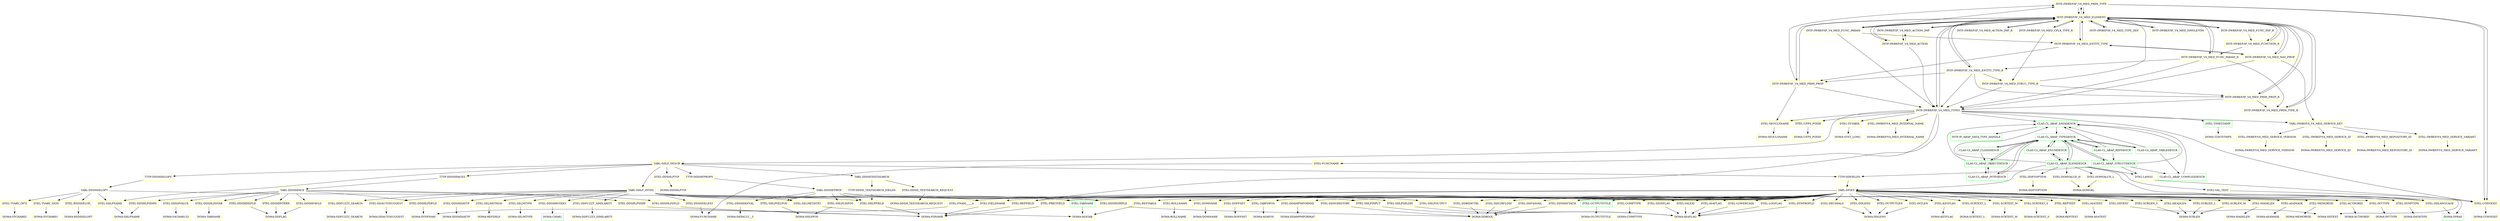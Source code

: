 digraph G {
  "INTF-/IWBEP/IF_V4_MED_PRIM_TYPE" [shape=box,color=yellow];
  "INTF-/IWBEP/IF_V4_MED_ELEMENT" [shape=box,color=yellow,URL="./INTF_%23IWBEP%23IF_V4_MED_ELEMENT.html"];
  "INTF-/IWBEP/IF_V4_MED_TYPE_DEF" [shape=box,color=yellow,URL="./INTF_%23IWBEP%23IF_V4_MED_TYPE_DEF.html"];
  "INTF-/IWBEP/IF_V4_MED_SINGLETON" [shape=box,color=yellow,URL="./INTF_%23IWBEP%23IF_V4_MED_SINGLETON.html"];
  "INTF-/IWBEP/IF_V4_MED_PRIM_TYPE_R" [shape=box,color=yellow,URL="./INTF_%23IWBEP%23IF_V4_MED_PRIM_TYPE_R.html"];
  "INTF-/IWBEP/IF_V4_MED_PRIM_TYPE" [shape=box,color=yellow,URL="./INTF_%23IWBEP%23IF_V4_MED_PRIM_TYPE.html"];
  "DTEL-CONVEXIT" [shape=box,color=yellow,URL="./DTEL_CONVEXIT.html"];
  "DOMA-CONVEXIT" [shape=box,color=yellow,URL="./DOMA_CONVEXIT.html"];
  "INTF-/IWBEP/IF_V4_MED_PRIM_PROP_R" [shape=box,color=yellow,URL="./INTF_%23IWBEP%23IF_V4_MED_PRIM_PROP_R.html"];
  "INTF-/IWBEP/IF_V4_MED_TYPES" [shape=box,color=yellow,URL="./INTF_%23IWBEP%23IF_V4_MED_TYPES.html"];
  "CLAS-CL_ABAP_DATADESCR" [shape=box,color=green,URL="./CLAS_CL_ABAP_DATADESCR.html"];
  "INTF-IF_ABAP_DATA_TYPE_HANDLE" [shape=box,color=green,URL="./INTF_IF_ABAP_DATA_TYPE_HANDLE.html"];
  "CLAS-CL_ABAP_TYPEDESCR" [shape=box,color=green,URL="./CLAS_CL_ABAP_TYPEDESCR.html"];
  "CLAS-CL_ABAP_TABLEDESCR" [shape=box,color=green,URL="./CLAS_CL_ABAP_TABLEDESCR.html"];
  "CLAS-CL_ABAP_COMPLEXDESCR" [shape=box,color=green,URL="./CLAS_CL_ABAP_COMPLEXDESCR.html"];
  "CLAS-CL_ABAP_STRUCTDESCR" [shape=box,color=green,URL="./CLAS_CL_ABAP_STRUCTDESCR.html"];
  "TTYP-DDFIELDS" [shape=box,color=yellow,URL="./TTYP_DDFIELDS.html"];
  "TABL-DFIES" [shape=box,color=yellow,URL="./TABL_DFIES.html"];
  "DTEL-DDAMPMFORMAT" [shape=box,color=yellow,URL="./DTEL_DDAMPMFORMAT.html"];
  "DOMA-DDAMPMFORMAT" [shape=box,color=yellow,URL="./DOMA_DDAMPMFORMAT.html"];
  "DTEL-DDNOHISTORY" [shape=box,color=yellow,URL="./DTEL_DDNOHISTORY.html"];
  "DOMA-DDBOOL" [shape=box,color=yellow,URL="./DOMA_DDBOOL.html"];
  "DTEL-OUTPUTSTYLE" [shape=box,color=green,URL="./DTEL_OUTPUTSTYLE.html"];
  "DOMA-OUTPUTSTYLE" [shape=box,color=yellow,URL="./DOMA_OUTPUTSTYLE.html"];
  "DTEL-DDBIDICTRL" [shape=box,color=yellow,URL="./DTEL_DDBIDICTRL.html"];
  "DTEL-DDLTRFLDDI" [shape=box,color=yellow,URL="./DTEL_DDLTRFLDDI.html"];
  "DTEL-FNAM_____4" [shape=box,color=yellow,URL="./DTEL_FNAM_____4.html"];
  "DOMA-DYNFNAM" [shape=box,color=yellow,URL="./DOMA_DYNFNAM.html"];
  "DTEL-COMPTYPE" [shape=box,color=yellow,URL="./DTEL_COMPTYPE.html"];
  "DOMA-COMPTYPE" [shape=box,color=yellow,URL="./DOMA_COMPTYPE.html"];
  "DTEL-DDF4AVAIL" [shape=box,color=yellow,URL="./DTEL_DDF4AVAIL.html"];
  "DTEL-DYNPROFLD" [shape=box,color=yellow,URL="./DTEL_DYNPROFLD.html"];
  "DOMA-AS4FLAG" [shape=box,color=yellow,URL="./DOMA_AS4FLAG.html"];
  "DTEL-SIGNFLAG" [shape=box,color=yellow,URL="./DTEL_SIGNFLAG.html"];
  "DTEL-VALEXI" [shape=box,color=yellow,URL="./DTEL_VALEXI.html"];
  "DTEL-AS4FLAG" [shape=box,color=yellow,URL="./DTEL_AS4FLAG.html"];
  "DTEL-DDSHATTACH" [shape=box,color=yellow,URL="./DTEL_DDSHATTACH.html"];
  "DTEL-LOWERCASE" [shape=box,color=yellow,URL="./DTEL_LOWERCASE.html"];
  "DTEL-KEYFLAG" [shape=box,color=yellow,URL="./DTEL_KEYFLAG.html"];
  "DOMA-KEYFLAG" [shape=box,color=yellow,URL="./DOMA_KEYFLAG.html"];
  "DTEL-SCRTEXT_L" [shape=box,color=yellow,URL="./DTEL_SCRTEXT_L.html"];
  "DOMA-SCRTEXT_L" [shape=box,color=yellow,URL="./DOMA_SCRTEXT_L.html"];
  "DTEL-SCRTEXT_M" [shape=box,color=yellow,URL="./DTEL_SCRTEXT_M.html"];
  "DOMA-SCRTEXT_M" [shape=box,color=yellow,URL="./DOMA_SCRTEXT_M.html"];
  "DTEL-SCRTEXT_S" [shape=box,color=yellow,URL="./DTEL_SCRTEXT_S.html"];
  "DOMA-SCRTEXT_S" [shape=box,color=yellow,URL="./DOMA_SCRTEXT_S.html"];
  "DTEL-REPTEXT" [shape=box,color=yellow,URL="./DTEL_REPTEXT.html"];
  "DOMA-REPTEXT" [shape=box,color=yellow,URL="./DOMA_REPTEXT.html"];
  "DTEL-AS4TEXT" [shape=box,color=yellow,URL="./DTEL_AS4TEXT.html"];
  "DOMA-AS4TEXT" [shape=box,color=yellow,URL="./DOMA_AS4TEXT.html"];
  "DTEL-SCRLEN_L" [shape=box,color=yellow,URL="./DTEL_SCRLEN_L.html"];
  "DOMA-SCRLEN" [shape=box,color=yellow,URL="./DOMA_SCRLEN.html"];
  "DTEL-SCRLEN_M" [shape=box,color=yellow,URL="./DTEL_SCRLEN_M.html"];
  "DTEL-SCRLEN_S" [shape=box,color=yellow,URL="./DTEL_SCRLEN_S.html"];
  "DTEL-HEADLEN" [shape=box,color=yellow,URL="./DTEL_HEADLEN.html"];
  "DTEL-MASKLEN" [shape=box,color=yellow,URL="./DTEL_MASKLEN.html"];
  "DOMA-MASKLEN" [shape=box,color=yellow,URL="./DOMA_MASKLEN.html"];
  "DTEL-AS4MASK" [shape=box,color=yellow,URL="./DTEL_AS4MASK.html"];
  "DOMA-AS4MASK" [shape=box,color=yellow,URL="./DOMA_AS4MASK.html"];
  "DTEL-LOGFLAG" [shape=box,color=yellow,URL="./DTEL_LOGFLAG.html"];
  "DTEL-MEMORYID" [shape=box,color=yellow,URL="./DTEL_MEMORYID.html"];
  "DOMA-MEMORYID" [shape=box,color=yellow,URL="./DOMA_MEMORYID.html"];
  "DTEL-AUTHORID" [shape=box,color=yellow,URL="./DTEL_AUTHORID.html"];
  "DOMA-AUTHORID" [shape=box,color=yellow,URL="./DOMA_AUTHORID.html"];
  "DTEL-PRECFIELD" [shape=box,color=yellow,URL="./DTEL_PRECFIELD.html"];
  "DOMA-FDNAME" [shape=box,color=yellow,URL="./DOMA_FDNAME.html"];
  "DTEL-REFFIELD" [shape=box,color=yellow,URL="./DTEL_REFFIELD.html"];
  "DTEL-REFTABLE" [shape=box,color=yellow,URL="./DTEL_REFTABLE.html"];
  "DOMA-AS4TAB" [shape=box,color=yellow,URL="./DOMA_AS4TAB.html"];
  "DTEL-INTTYPE" [shape=box,color=yellow,URL="./DTEL_INTTYPE.html"];
  "DOMA-INTTYPE" [shape=box,color=yellow,URL="./DOMA_INTTYPE.html"];
  "DTEL-DYNPTYPE" [shape=box,color=yellow,URL="./DTEL_DYNPTYPE.html"];
  "DOMA-DATATYPE" [shape=box,color=yellow,URL="./DOMA_DATATYPE.html"];
  "DTEL-DECIMALS" [shape=box,color=yellow,URL="./DTEL_DECIMALS.html"];
  "DOMA-DDLENG" [shape=box,color=yellow,URL="./DOMA_DDLENG.html"];
  "DTEL-OUTPUTLEN" [shape=box,color=yellow,URL="./DTEL_OUTPUTLEN.html"];
  "DTEL-INTLEN" [shape=box,color=yellow,URL="./DTEL_INTLEN.html"];
  "DTEL-DDLENG" [shape=box,color=yellow,URL="./DTEL_DDLENG.html"];
  "DTEL-ROLLNAME" [shape=box,color=yellow,URL="./DTEL_ROLLNAME.html"];
  "DOMA-ROLLNAME" [shape=box,color=yellow,URL="./DOMA_ROLLNAME.html"];
  "DTEL-DOMNAME" [shape=box,color=yellow,URL="./DTEL_DOMNAME.html"];
  "DOMA-DOMNAME" [shape=box,color=yellow,URL="./DOMA_DOMNAME.html"];
  "DTEL-DOFFSET" [shape=box,color=yellow,URL="./DTEL_DOFFSET.html"];
  "DOMA-DOFFSET" [shape=box,color=yellow,URL="./DOMA_DOFFSET.html"];
  "DTEL-TABFDPOS" [shape=box,color=yellow,URL="./DTEL_TABFDPOS.html"];
  "DOMA-AS4POS" [shape=box,color=yellow,URL="./DOMA_AS4POS.html"];
  "DTEL-DDLANGUAGE" [shape=box,color=yellow,URL="./DTEL_DDLANGUAGE.html"];
  "DOMA-SPRAS" [shape=box,color=green,URL="./DOMA_SPRAS.html"];
  "DTEL-FIELDNAME" [shape=box,color=yellow,URL="./DTEL_FIELDNAME.html"];
  "DTEL-TABNAME" [shape=box,color=green,URL="./DTEL_TABNAME.html"];
  "DTEL-LANGU" [shape=box,color=yellow,URL="./DTEL_LANGU.html"];
  "CLAS-CL_ABAP_REFDESCR" [shape=box,color=green,URL="./CLAS_CL_ABAP_REFDESCR.html"];
  "CLAS-CL_ABAP_OBJECTDESCR" [shape=box,color=green,URL="./CLAS_CL_ABAP_OBJECTDESCR.html"];
  "CLAS-CL_ABAP_INTFDESCR" [shape=box,color=green,URL="./CLAS_CL_ABAP_INTFDESCR.html"];
  "CLAS-CL_ABAP_ENUMDESCR" [shape=box,color=green,URL="./CLAS_CL_ABAP_ENUMDESCR.html"];
  "CLAS-CL_ABAP_ELEMDESCR" [shape=box,color=green,URL="./CLAS_CL_ABAP_ELEMDESCR.html"];
  "DTEL-VAL_TEXT" [shape=box,color=yellow,URL="./DTEL_VAL_TEXT.html"];
  "DOMA-DDTEXT" [shape=box,color=yellow,URL="./DOMA_DDTEXT.html"];
  "DTEL-DDFVOPTION" [shape=box,color=yellow,URL="./DTEL_DDFVOPTION.html"];
  "DOMA-DDFVOPTION" [shape=box,color=yellow,URL="./DOMA_DDFVOPTION.html"];
  "DTEL-DOMVALUE_H" [shape=box,color=yellow,URL="./DTEL_DOMVALUE_H.html"];
  "DOMA-DOMVAL" [shape=box,color=yellow,URL="./DOMA_DOMVAL.html"];
  "DTEL-DOMVALUE_L" [shape=box,color=yellow,URL="./DTEL_DOMVALUE_L.html"];
  "CLAS-CL_ABAP_CLASSDESCR" [shape=box,color=green,URL="./CLAS_CL_ABAP_CLASSDESCR.html"];
  "TABL-SHLP_DESCR" [shape=box,color=yellow,URL="./TABL_SHLP_DESCR.html"];
  "TABL-DDSHTEXTSEARCH" [shape=box,color=yellow,URL="./TABL_DDSHTEXTSEARCH.html"];
  "TTYP-DDSH_TEXTSEARCH_FIELDS" [shape=box,color=yellow,URL="./TTYP_DDSH_TEXTSEARCH_FIELDS.html"];
  "DTEL-SHLPFIELD" [shape=box,color=yellow,URL="./DTEL_SHLPFIELD.html"];
  "DTEL-DDSH_TEXTSEARCH_REQUEST" [shape=box,color=yellow,URL="./DTEL_DDSH_TEXTSEARCH_REQUEST.html"];
  "DOMA-DDSH_TEXTSEARCH_REQUEST" [shape=box,color=yellow,URL="./DOMA_DDSH_TEXTSEARCH_REQUEST.html"];
  "TTYP-DDSHSELOPS" [shape=box,color=yellow,URL="./TTYP_DDSHSELOPS.html"];
  "TABL-DDSHSELOPT" [shape=box,color=yellow,URL="./TABL_DDSHSELOPT.html"];
  "DTEL-RSDSSELOP_" [shape=box,color=yellow,URL="./DTEL_RSDSSELOP_.html"];
  "DOMA-RSDSSELOPT" [shape=box,color=yellow,URL="./DOMA_RSDSSELOPT.html"];
  "DTEL-TVARV_OPTI" [shape=box,color=yellow,URL="./DTEL_TVARV_OPTI.html"];
  "DOMA-SYCHAR02" [shape=box,color=yellow,URL="./DOMA_SYCHAR02.html"];
  "DTEL-TVARV_SIGN" [shape=box,color=yellow,URL="./DTEL_TVARV_SIGN.html"];
  "DOMA-SYCHAR01" [shape=box,color=yellow,URL="./DOMA_SYCHAR01.html"];
  "DTEL-SHLPNAME" [shape=box,color=yellow,URL="./DTEL_SHLPNAME.html"];
  "DOMA-SHLPNAME" [shape=box,color=yellow,URL="./DOMA_SHLPNAME.html"];
  "TTYP-DDSHFPROPS" [shape=box,color=yellow,URL="./TTYP_DDSHFPROPS.html"];
  "TABL-DDSHFPROP" [shape=box,color=yellow,URL="./TABL_DDSHFPROP.html"];
  "DTEL-DDSHDEFVAL" [shape=box,color=yellow,URL="./DTEL_DDSHDEFVAL.html"];
  "DOMA-DEFAULT__3" [shape=box,color=yellow,URL="./DOMA_DEFAULT__3.html"];
  "DTEL-SHLPSELDIS" [shape=box,color=yellow,URL="./DTEL_SHLPSELDIS.html"];
  "DTEL-SHLPLISPOS" [shape=box,color=yellow,URL="./DTEL_SHLPLISPOS.html"];
  "DOMA-SHLPPOS" [shape=box,color=yellow,URL="./DOMA_SHLPPOS.html"];
  "DTEL-SHLPSELPOS" [shape=box,color=yellow,URL="./DTEL_SHLPSELPOS.html"];
  "DTEL-SHLPOUTPUT" [shape=box,color=yellow,URL="./DTEL_SHLPOUTPUT.html"];
  "DTEL-SHLPINPUT" [shape=box,color=yellow,URL="./DTEL_SHLPINPUT.html"];
  "TTYP-DDSHIFACES" [shape=box,color=yellow,URL="./TTYP_DDSHIFACES.html"];
  "TABL-DDSHIFACE" [shape=box,color=yellow,URL="./TABL_DDSHIFACE.html"];
  "DTEL-DDSHLPSSHF" [shape=box,color=yellow,URL="./DTEL_DDSHLPSSHF.html"];
  "DTEL-DDSHLPSSHN" [shape=box,color=yellow,URL="./DTEL_DDSHLPSSHN.html"];
  "DTEL-DDSHF4FLD" [shape=box,color=yellow,URL="./DTEL_DDSHF4FLD.html"];
  "DOMA-DDFLAG" [shape=box,color=yellow,URL="./DOMA_DDFLAG.html"];
  "DTEL-DDSHDISFLD" [shape=box,color=yellow,URL="./DTEL_DDSHDISFLD.html"];
  "DTEL-DDSHINTERN" [shape=box,color=yellow,URL="./DTEL_DDSHINTERN.html"];
  "DTEL-DDSHVALUE" [shape=box,color=yellow,URL="./DTEL_DDSHVALUE.html"];
  "DOMA-F4CHAR132" [shape=box,color=yellow,URL="./DOMA_F4CHAR132.html"];
  "DTEL-DDSHLPDFLD" [shape=box,color=yellow,URL="./DTEL_DDSHLPDFLD.html"];
  "DTEL-DDSHLPDTAB" [shape=box,color=yellow,URL="./DTEL_DDSHLPDTAB.html"];
  "DOMA-TABNAME" [shape=box,color=yellow,URL="./DOMA_TABNAME.html"];
  "DTEL-DDSHLPSFLD" [shape=box,color=yellow,URL="./DTEL_DDSHLPSFLD.html"];
  "TABL-SHLP_INTDS" [shape=box,color=yellow,URL="./TABL_SHLP_INTDS.html"];
  "DTEL-DDFUZZY_SIMILARITY" [shape=box,color=yellow,URL="./DTEL_DDFUZZY_SIMILARITY.html"];
  "DOMA-DDFUZZY_SIMILARITY" [shape=box,color=yellow,URL="./DOMA_DDFUZZY_SIMILARITY.html"];
  "DTEL-DDFUZZY_SEARCH" [shape=box,color=yellow,URL="./DTEL_DDFUZZY_SEARCH.html"];
  "DOMA-DDFUZZY_SEARCH" [shape=box,color=yellow,URL="./DOMA_DDFUZZY_SEARCH.html"];
  "DTEL-DDAUTOSUGGEST" [shape=box,color=yellow,URL="./DTEL_DDAUTOSUGGEST.html"];
  "DOMA-DDAUTOSUGGEST" [shape=box,color=yellow,URL="./DOMA_DDAUTOSUGGEST.html"];
  "DTEL-DDTEXT" [shape=box,color=yellow,URL="./DTEL_DDTEXT.html"];
  "DTEL-DDSHDIATYP" [shape=box,color=yellow,URL="./DTEL_DDSHDIATYP.html"];
  "DOMA-DDSHDIATYP" [shape=box,color=yellow,URL="./DOMA_DDSHDIATYP.html"];
  "DTEL-DDSHSELEXT" [shape=box,color=yellow,URL="./DTEL_DDSHSELEXT.html"];
  "DOMA-FUNCNAME" [shape=box,color=yellow,URL="./DOMA_FUNCNAME.html"];
  "DTEL-SELMETHTXT" [shape=box,color=yellow,URL="./DTEL_SELMETHTXT.html"];
  "DTEL-SELMETHOD" [shape=box,color=yellow,URL="./DTEL_SELMETHOD.html"];
  "DOMA-REFSHLP" [shape=box,color=yellow,URL="./DOMA_REFSHLP.html"];
  "DTEL-SELMTYPE" [shape=box,color=yellow,URL="./DTEL_SELMTYPE.html"];
  "DOMA-SELMTYPE" [shape=box,color=yellow,URL="./DOMA_SELMTYPE.html"];
  "DTEL-DDSHHOTKEY" [shape=box,color=yellow,URL="./DTEL_DDSHHOTKEY.html"];
  "DOMA-CHAR1" [shape=box,color=green,URL="./DOMA_CHAR1.html"];
  "DTEL-DDSHSIMPLE" [shape=box,color=yellow,URL="./DTEL_DDSHSIMPLE.html"];
  "DTEL-DDSHLPTYP" [shape=box,color=yellow,URL="./DTEL_DDSHLPTYP.html"];
  "DOMA-DDSHLPTYP" [shape=box,color=yellow,URL="./DOMA_DDSHLPTYP.html"];
  "DTEL-TIMESTAMP" [shape=box,color=green,URL="./DTEL_TIMESTAMP.html"];
  "DOMA-TZNTSTMPS" [shape=box,color=yellow,URL="./DOMA_TZNTSTMPS.html"];
  "DTEL-UFPS_POSID" [shape=box,color=yellow,URL="./DTEL_UFPS_POSID.html"];
  "DOMA-UFPS_POSID" [shape=box,color=yellow,URL="./DOMA_UFPS_POSID.html"];
  "DTEL-SEOCLSNAME" [shape=box,color=yellow,URL="./DTEL_SEOCLSNAME.html"];
  "DOMA-SEOCLSNAME" [shape=box,color=yellow,URL="./DOMA_SEOCLSNAME.html"];
  "DTEL-FUNCNAME" [shape=box,color=yellow,URL="./DTEL_FUNCNAME.html"];
  "TABL-/IWBEP/S_V4_MED_SERVICE_KEY" [shape=box,color=yellow,URL="./TABL_%23IWBEP%23S_V4_MED_SERVICE_KEY.html"];
  "DTEL-/IWBEP/V4_MED_SERVICE_VARIANT" [shape=box,color=yellow,URL="./DTEL_%23IWBEP%23V4_MED_SERVICE_VARIANT.html"];
  "DOMA-/IWBEP/V4_MED_SERVICE_VARIANT" [shape=box,color=yellow,URL="./DOMA_%23IWBEP%23V4_MED_SERVICE_VARIANT.html"];
  "DTEL-/IWBEP/V4_MED_SERVICE_VERSION" [shape=box,color=yellow,URL="./DTEL_%23IWBEP%23V4_MED_SERVICE_VERSION.html"];
  "DOMA-/IWBEP/V4_MED_SERVICE_VERSION" [shape=box,color=yellow,URL="./DOMA_%23IWBEP%23V4_MED_SERVICE_VERSION.html"];
  "DTEL-/IWBEP/V4_MED_SERVICE_ID" [shape=box,color=yellow,URL="./DTEL_%23IWBEP%23V4_MED_SERVICE_ID.html"];
  "DOMA-/IWBEP/V4_MED_SERVICE_ID" [shape=box,color=yellow,URL="./DOMA_%23IWBEP%23V4_MED_SERVICE_ID.html"];
  "DTEL-/IWBEP/V4_MED_REPOSITORY_ID" [shape=box,color=yellow,URL="./DTEL_%23IWBEP%23V4_MED_REPOSITORY_ID.html"];
  "DOMA-/IWBEP/V4_MED_REPOSITORY_ID" [shape=box,color=yellow,URL="./DOMA_%23IWBEP%23V4_MED_REPOSITORY_ID.html"];
  "DTEL-SYTABIX" [shape=box,color=yellow,URL="./DTEL_SYTABIX.html"];
  "DOMA-SYST_LONG" [shape=box,color=yellow,URL="./DOMA_SYST_LONG.html"];
  "DTEL-/IWBEP/V4_MED_INTERNAL_NAME" [shape=box,color=yellow,URL="./DTEL_%23IWBEP%23V4_MED_INTERNAL_NAME.html"];
  "DOMA-/IWBEP/V4_MED_INTERNAL_NAME" [shape=box,color=yellow,URL="./DOMA_%23IWBEP%23V4_MED_INTERNAL_NAME.html"];
  "INTF-/IWBEP/IF_V4_MED_PRIM_PROP" [shape=box,color=yellow,URL="./INTF_%23IWBEP%23IF_V4_MED_PRIM_PROP.html"];
  "INTF-/IWBEP/IF_V4_MED_NAV_PROP" [shape=box,color=yellow,URL="./INTF_%23IWBEP%23IF_V4_MED_NAV_PROP.html"];
  "INTF-/IWBEP/IF_V4_MED_ENTITY_TYPE" [shape=box,color=yellow,URL="./INTF_%23IWBEP%23IF_V4_MED_ENTITY_TYPE.html"];
  "INTF-/IWBEP/IF_V4_MED_FUNCTION_R" [shape=box,color=yellow,URL="./INTF_%23IWBEP%23IF_V4_MED_FUNCTION_R.html"];
  "INTF-/IWBEP/IF_V4_MED_FUNC_PARAM_R" [shape=box,color=yellow,URL="./INTF_%23IWBEP%23IF_V4_MED_FUNC_PARAM_R.html"];
  "INTF-/IWBEP/IF_V4_MED_ENTITY_TYPE_R" [shape=box,color=yellow,URL="./INTF_%23IWBEP%23IF_V4_MED_ENTITY_TYPE_R.html"];
  "INTF-/IWBEP/IF_V4_MED_STRUC_TYPE_R" [shape=box,color=yellow,URL="./INTF_%23IWBEP%23IF_V4_MED_STRUC_TYPE_R.html"];
  "INTF-/IWBEP/IF_V4_MED_FUNC_IMP_R" [shape=box,color=yellow,URL="./INTF_%23IWBEP%23IF_V4_MED_FUNC_IMP_R.html"];
  "INTF-/IWBEP/IF_V4_MED_CPLX_TYPE_R" [shape=box,color=yellow,URL="./INTF_%23IWBEP%23IF_V4_MED_CPLX_TYPE_R.html"];
  "INTF-/IWBEP/IF_V4_MED_ACTION_IMP_R" [shape=box,color=yellow,URL="./INTF_%23IWBEP%23IF_V4_MED_ACTION_IMP_R.html"];
  "INTF-/IWBEP/IF_V4_MED_ACTION_IMP" [shape=box,color=yellow,URL="./INTF_%23IWBEP%23IF_V4_MED_ACTION_IMP.html"];
  "INTF-/IWBEP/IF_V4_MED_ACTION" [shape=box,color=yellow,URL="./INTF_%23IWBEP%23IF_V4_MED_ACTION.html"];
  "INTF-/IWBEP/IF_V4_MED_FUNC_PARAM" [shape=box,color=yellow,URL="./INTF_%23IWBEP%23IF_V4_MED_FUNC_PARAM.html"];
  "INTF-/IWBEP/IF_V4_MED_PRIM_TYPE" -> "DTEL-CONVEXIT";
  "INTF-/IWBEP/IF_V4_MED_PRIM_TYPE" -> "INTF-/IWBEP/IF_V4_MED_ELEMENT";
  "INTF-/IWBEP/IF_V4_MED_ELEMENT" -> "INTF-/IWBEP/IF_V4_MED_TYPES";
  "INTF-/IWBEP/IF_V4_MED_ELEMENT" -> "INTF-/IWBEP/IF_V4_MED_FUNC_PARAM";
  "INTF-/IWBEP/IF_V4_MED_ELEMENT" -> "INTF-/IWBEP/IF_V4_MED_FUNC_PARAM_R";
  "INTF-/IWBEP/IF_V4_MED_ELEMENT" -> "INTF-/IWBEP/IF_V4_MED_ACTION";
  "INTF-/IWBEP/IF_V4_MED_ELEMENT" -> "INTF-/IWBEP/IF_V4_MED_ACTION_IMP";
  "INTF-/IWBEP/IF_V4_MED_ELEMENT" -> "INTF-/IWBEP/IF_V4_MED_ACTION_IMP_R";
  "INTF-/IWBEP/IF_V4_MED_ELEMENT" -> "INTF-/IWBEP/IF_V4_MED_CPLX_TYPE_R";
  "INTF-/IWBEP/IF_V4_MED_ELEMENT" -> "INTF-/IWBEP/IF_V4_MED_ENTITY_TYPE";
  "INTF-/IWBEP/IF_V4_MED_ELEMENT" -> "INTF-/IWBEP/IF_V4_MED_ENTITY_TYPE_R";
  "INTF-/IWBEP/IF_V4_MED_ELEMENT" -> "INTF-/IWBEP/IF_V4_MED_FUNC_IMP_R";
  "INTF-/IWBEP/IF_V4_MED_ELEMENT" -> "INTF-/IWBEP/IF_V4_MED_FUNCTION_R";
  "INTF-/IWBEP/IF_V4_MED_ELEMENT" -> "INTF-/IWBEP/IF_V4_MED_NAV_PROP";
  "INTF-/IWBEP/IF_V4_MED_ELEMENT" -> "INTF-/IWBEP/IF_V4_MED_PRIM_PROP";
  "INTF-/IWBEP/IF_V4_MED_ELEMENT" -> "INTF-/IWBEP/IF_V4_MED_PRIM_PROP_R";
  "INTF-/IWBEP/IF_V4_MED_ELEMENT" -> "INTF-/IWBEP/IF_V4_MED_PRIM_TYPE";
  "INTF-/IWBEP/IF_V4_MED_ELEMENT" -> "INTF-/IWBEP/IF_V4_MED_PRIM_TYPE_R";
  "INTF-/IWBEP/IF_V4_MED_ELEMENT" -> "INTF-/IWBEP/IF_V4_MED_SINGLETON";
  "INTF-/IWBEP/IF_V4_MED_ELEMENT" -> "INTF-/IWBEP/IF_V4_MED_TYPE_DEF";
  "INTF-/IWBEP/IF_V4_MED_TYPE_DEF" -> "INTF-/IWBEP/IF_V4_MED_ELEMENT";
  "INTF-/IWBEP/IF_V4_MED_SINGLETON" -> "INTF-/IWBEP/IF_V4_MED_ELEMENT";
  "INTF-/IWBEP/IF_V4_MED_PRIM_TYPE_R" -> "INTF-/IWBEP/IF_V4_MED_ELEMENT";
  "INTF-/IWBEP/IF_V4_MED_PRIM_TYPE" -> "DTEL-CONVEXIT";
  "INTF-/IWBEP/IF_V4_MED_PRIM_TYPE" -> "INTF-/IWBEP/IF_V4_MED_ELEMENT";
  "DTEL-CONVEXIT" -> "DOMA-CONVEXIT";
  "INTF-/IWBEP/IF_V4_MED_PRIM_PROP_R" -> "INTF-/IWBEP/IF_V4_MED_ELEMENT";
  "INTF-/IWBEP/IF_V4_MED_PRIM_PROP_R" -> "INTF-/IWBEP/IF_V4_MED_PRIM_TYPE_R";
  "INTF-/IWBEP/IF_V4_MED_PRIM_PROP_R" -> "INTF-/IWBEP/IF_V4_MED_TYPES";
  "INTF-/IWBEP/IF_V4_MED_TYPES" -> "DTEL-/IWBEP/V4_MED_INTERNAL_NAME";
  "INTF-/IWBEP/IF_V4_MED_TYPES" -> "DTEL-SYTABIX";
  "INTF-/IWBEP/IF_V4_MED_TYPES" -> "TABL-/IWBEP/S_V4_MED_SERVICE_KEY";
  "INTF-/IWBEP/IF_V4_MED_TYPES" -> "DTEL-CONVEXIT";
  "INTF-/IWBEP/IF_V4_MED_TYPES" -> "DTEL-FUNCNAME";
  "INTF-/IWBEP/IF_V4_MED_TYPES" -> "DTEL-SEOCLSNAME";
  "INTF-/IWBEP/IF_V4_MED_TYPES" -> "DTEL-REFFIELD";
  "INTF-/IWBEP/IF_V4_MED_TYPES" -> "DTEL-UFPS_POSID";
  "INTF-/IWBEP/IF_V4_MED_TYPES" -> "DTEL-TIMESTAMP";
  "INTF-/IWBEP/IF_V4_MED_TYPES" -> "TABL-SHLP_DESCR";
  "INTF-/IWBEP/IF_V4_MED_TYPES" -> "INTF-/IWBEP/IF_V4_MED_ELEMENT";
  "INTF-/IWBEP/IF_V4_MED_TYPES" -> "CLAS-CL_ABAP_DATADESCR";
  "CLAS-CL_ABAP_DATADESCR" -> "CLAS-CL_ABAP_TYPEDESCR";
  "CLAS-CL_ABAP_DATADESCR" -> "INTF-IF_ABAP_DATA_TYPE_HANDLE";
  "CLAS-CL_ABAP_TYPEDESCR" -> "CLAS-CL_ABAP_CLASSDESCR";
  "CLAS-CL_ABAP_TYPEDESCR" -> "CLAS-CL_ABAP_ELEMDESCR";
  "CLAS-CL_ABAP_TYPEDESCR" -> "CLAS-CL_ABAP_ENUMDESCR";
  "CLAS-CL_ABAP_TYPEDESCR" -> "CLAS-CL_ABAP_INTFDESCR";
  "CLAS-CL_ABAP_TYPEDESCR" -> "CLAS-CL_ABAP_OBJECTDESCR";
  "CLAS-CL_ABAP_TYPEDESCR" -> "CLAS-CL_ABAP_REFDESCR";
  "CLAS-CL_ABAP_TYPEDESCR" -> "CLAS-CL_ABAP_STRUCTDESCR";
  "CLAS-CL_ABAP_TYPEDESCR" -> "CLAS-CL_ABAP_TABLEDESCR";
  "CLAS-CL_ABAP_TABLEDESCR" -> "CLAS-CL_ABAP_COMPLEXDESCR";
  "CLAS-CL_ABAP_TABLEDESCR" -> "CLAS-CL_ABAP_TYPEDESCR";
  "CLAS-CL_ABAP_TABLEDESCR" -> "CLAS-CL_ABAP_DATADESCR";
  "CLAS-CL_ABAP_COMPLEXDESCR" -> "CLAS-CL_ABAP_DATADESCR";
  "CLAS-CL_ABAP_STRUCTDESCR" -> "DTEL-LANGU";
  "CLAS-CL_ABAP_STRUCTDESCR" -> "TTYP-DDFIELDS";
  "CLAS-CL_ABAP_STRUCTDESCR" -> "CLAS-CL_ABAP_COMPLEXDESCR";
  "CLAS-CL_ABAP_STRUCTDESCR" -> "CLAS-CL_ABAP_TYPEDESCR";
  "CLAS-CL_ABAP_STRUCTDESCR" -> "CLAS-CL_ABAP_DATADESCR";
  "TTYP-DDFIELDS" -> "TABL-DFIES";
  "TABL-DFIES" -> "DTEL-TABNAME";
  "TABL-DFIES" -> "DTEL-FIELDNAME";
  "TABL-DFIES" -> "DTEL-DDLANGUAGE";
  "TABL-DFIES" -> "DTEL-TABFDPOS";
  "TABL-DFIES" -> "DTEL-DOFFSET";
  "TABL-DFIES" -> "DTEL-DOMNAME";
  "TABL-DFIES" -> "DTEL-ROLLNAME";
  "TABL-DFIES" -> "DTEL-DDLENG";
  "TABL-DFIES" -> "DTEL-INTLEN";
  "TABL-DFIES" -> "DTEL-OUTPUTLEN";
  "TABL-DFIES" -> "DTEL-DECIMALS";
  "TABL-DFIES" -> "DTEL-DYNPTYPE";
  "TABL-DFIES" -> "DTEL-INTTYPE";
  "TABL-DFIES" -> "DTEL-REFTABLE";
  "TABL-DFIES" -> "DTEL-REFFIELD";
  "TABL-DFIES" -> "DTEL-PRECFIELD";
  "TABL-DFIES" -> "DTEL-AUTHORID";
  "TABL-DFIES" -> "DTEL-MEMORYID";
  "TABL-DFIES" -> "DTEL-LOGFLAG";
  "TABL-DFIES" -> "DTEL-AS4MASK";
  "TABL-DFIES" -> "DTEL-MASKLEN";
  "TABL-DFIES" -> "DTEL-CONVEXIT";
  "TABL-DFIES" -> "DTEL-HEADLEN";
  "TABL-DFIES" -> "DTEL-SCRLEN_S";
  "TABL-DFIES" -> "DTEL-SCRLEN_M";
  "TABL-DFIES" -> "DTEL-SCRLEN_L";
  "TABL-DFIES" -> "DTEL-AS4TEXT";
  "TABL-DFIES" -> "DTEL-REPTEXT";
  "TABL-DFIES" -> "DTEL-SCRTEXT_S";
  "TABL-DFIES" -> "DTEL-SCRTEXT_M";
  "TABL-DFIES" -> "DTEL-SCRTEXT_L";
  "TABL-DFIES" -> "DTEL-KEYFLAG";
  "TABL-DFIES" -> "DTEL-LOWERCASE";
  "TABL-DFIES" -> "DTEL-DDSHATTACH";
  "TABL-DFIES" -> "DTEL-AS4FLAG";
  "TABL-DFIES" -> "DTEL-VALEXI";
  "TABL-DFIES" -> "DTEL-SIGNFLAG";
  "TABL-DFIES" -> "DTEL-DYNPROFLD";
  "TABL-DFIES" -> "DTEL-DDF4AVAIL";
  "TABL-DFIES" -> "DTEL-COMPTYPE";
  "TABL-DFIES" -> "DTEL-FNAM_____4";
  "TABL-DFIES" -> "DTEL-DDLTRFLDDI";
  "TABL-DFIES" -> "DTEL-DDBIDICTRL";
  "TABL-DFIES" -> "DTEL-OUTPUTSTYLE";
  "TABL-DFIES" -> "DTEL-DDNOHISTORY";
  "TABL-DFIES" -> "DTEL-DDAMPMFORMAT";
  "DTEL-DDAMPMFORMAT" -> "DOMA-DDAMPMFORMAT";
  "DTEL-DDNOHISTORY" -> "DOMA-DDBOOL";
  "DTEL-OUTPUTSTYLE" -> "DOMA-OUTPUTSTYLE";
  "DTEL-DDBIDICTRL" -> "DOMA-DDBOOL";
  "DTEL-DDLTRFLDDI" -> "DOMA-DDBOOL";
  "DTEL-FNAM_____4" -> "DOMA-DYNFNAM";
  "DTEL-COMPTYPE" -> "DOMA-COMPTYPE";
  "DTEL-DDF4AVAIL" -> "DOMA-DDBOOL";
  "DTEL-DYNPROFLD" -> "DOMA-AS4FLAG";
  "DTEL-SIGNFLAG" -> "DOMA-AS4FLAG";
  "DTEL-VALEXI" -> "DOMA-AS4FLAG";
  "DTEL-AS4FLAG" -> "DOMA-AS4FLAG";
  "DTEL-DDSHATTACH" -> "DOMA-DDBOOL";
  "DTEL-LOWERCASE" -> "DOMA-AS4FLAG";
  "DTEL-KEYFLAG" -> "DOMA-KEYFLAG";
  "DTEL-SCRTEXT_L" -> "DOMA-SCRTEXT_L";
  "DTEL-SCRTEXT_M" -> "DOMA-SCRTEXT_M";
  "DTEL-SCRTEXT_S" -> "DOMA-SCRTEXT_S";
  "DTEL-REPTEXT" -> "DOMA-REPTEXT";
  "DTEL-AS4TEXT" -> "DOMA-AS4TEXT";
  "DTEL-SCRLEN_L" -> "DOMA-SCRLEN";
  "DTEL-SCRLEN_M" -> "DOMA-SCRLEN";
  "DTEL-SCRLEN_S" -> "DOMA-SCRLEN";
  "DTEL-HEADLEN" -> "DOMA-SCRLEN";
  "DTEL-MASKLEN" -> "DOMA-MASKLEN";
  "DTEL-AS4MASK" -> "DOMA-AS4MASK";
  "DTEL-LOGFLAG" -> "DOMA-AS4FLAG";
  "DTEL-MEMORYID" -> "DOMA-MEMORYID";
  "DTEL-AUTHORID" -> "DOMA-AUTHORID";
  "DTEL-PRECFIELD" -> "DOMA-FDNAME";
  "DTEL-REFFIELD" -> "DOMA-FDNAME";
  "DTEL-REFTABLE" -> "DOMA-AS4TAB";
  "DTEL-INTTYPE" -> "DOMA-INTTYPE";
  "DTEL-DYNPTYPE" -> "DOMA-DATATYPE";
  "DTEL-DECIMALS" -> "DOMA-DDLENG";
  "DTEL-OUTPUTLEN" -> "DOMA-DDLENG";
  "DTEL-INTLEN" -> "DOMA-DDLENG";
  "DTEL-DDLENG" -> "DOMA-DDLENG";
  "DTEL-ROLLNAME" -> "DOMA-ROLLNAME";
  "DTEL-DOMNAME" -> "DOMA-DOMNAME";
  "DTEL-DOFFSET" -> "DOMA-DOFFSET";
  "DTEL-TABFDPOS" -> "DOMA-AS4POS";
  "DTEL-DDLANGUAGE" -> "DOMA-SPRAS";
  "DTEL-FIELDNAME" -> "DOMA-FDNAME";
  "DTEL-TABNAME" -> "DOMA-AS4TAB";
  "DTEL-LANGU" -> "DOMA-SPRAS";
  "CLAS-CL_ABAP_REFDESCR" -> "CLAS-CL_ABAP_DATADESCR";
  "CLAS-CL_ABAP_REFDESCR" -> "CLAS-CL_ABAP_TYPEDESCR";
  "CLAS-CL_ABAP_REFDESCR" -> "CLAS-CL_ABAP_STRUCTDESCR";
  "CLAS-CL_ABAP_OBJECTDESCR" -> "CLAS-CL_ABAP_TYPEDESCR";
  "CLAS-CL_ABAP_OBJECTDESCR" -> "CLAS-CL_ABAP_INTFDESCR";
  "CLAS-CL_ABAP_OBJECTDESCR" -> "CLAS-CL_ABAP_DATADESCR";
  "CLAS-CL_ABAP_INTFDESCR" -> "CLAS-CL_ABAP_OBJECTDESCR";
  "CLAS-CL_ABAP_INTFDESCR" -> "CLAS-CL_ABAP_TYPEDESCR";
  "CLAS-CL_ABAP_ENUMDESCR" -> "CLAS-CL_ABAP_ELEMDESCR";
  "CLAS-CL_ABAP_ENUMDESCR" -> "CLAS-CL_ABAP_TYPEDESCR";
  "CLAS-CL_ABAP_ELEMDESCR" -> "DTEL-DOMVALUE_L";
  "CLAS-CL_ABAP_ELEMDESCR" -> "DTEL-DOMVALUE_H";
  "CLAS-CL_ABAP_ELEMDESCR" -> "DTEL-DDFVOPTION";
  "CLAS-CL_ABAP_ELEMDESCR" -> "DTEL-DDLANGUAGE";
  "CLAS-CL_ABAP_ELEMDESCR" -> "DTEL-VAL_TEXT";
  "CLAS-CL_ABAP_ELEMDESCR" -> "DTEL-LANGU";
  "CLAS-CL_ABAP_ELEMDESCR" -> "TABL-DFIES";
  "CLAS-CL_ABAP_ELEMDESCR" -> "CLAS-CL_ABAP_DATADESCR";
  "CLAS-CL_ABAP_ELEMDESCR" -> "CLAS-CL_ABAP_ENUMDESCR";
  "CLAS-CL_ABAP_ELEMDESCR" -> "CLAS-CL_ABAP_TYPEDESCR";
  "DTEL-VAL_TEXT" -> "DOMA-DDTEXT";
  "DTEL-DDFVOPTION" -> "DOMA-DDFVOPTION";
  "DTEL-DOMVALUE_H" -> "DOMA-DOMVAL";
  "DTEL-DOMVALUE_L" -> "DOMA-DOMVAL";
  "CLAS-CL_ABAP_CLASSDESCR" -> "CLAS-CL_ABAP_OBJECTDESCR";
  "CLAS-CL_ABAP_CLASSDESCR" -> "CLAS-CL_ABAP_TYPEDESCR";
  "TABL-SHLP_DESCR" -> "DTEL-SHLPNAME";
  "TABL-SHLP_DESCR" -> "DTEL-DDSHLPTYP";
  "TABL-SHLP_DESCR" -> "TABL-SHLP_INTDS";
  "TABL-SHLP_DESCR" -> "TTYP-DDSHIFACES";
  "TABL-SHLP_DESCR" -> "TTYP-DDFIELDS";
  "TABL-SHLP_DESCR" -> "TTYP-DDSHFPROPS";
  "TABL-SHLP_DESCR" -> "TTYP-DDSHSELOPS";
  "TABL-SHLP_DESCR" -> "TABL-DDSHTEXTSEARCH";
  "TABL-DDSHTEXTSEARCH" -> "DTEL-DDSH_TEXTSEARCH_REQUEST";
  "TABL-DDSHTEXTSEARCH" -> "TTYP-DDSH_TEXTSEARCH_FIELDS";
  "TTYP-DDSH_TEXTSEARCH_FIELDS" -> "DTEL-SHLPFIELD";
  "DTEL-SHLPFIELD" -> "DOMA-FDNAME";
  "DTEL-DDSH_TEXTSEARCH_REQUEST" -> "DOMA-DDSH_TEXTSEARCH_REQUEST";
  "TTYP-DDSHSELOPS" -> "TABL-DDSHSELOPT";
  "TABL-DDSHSELOPT" -> "DTEL-SHLPNAME";
  "TABL-DDSHSELOPT" -> "DTEL-SHLPFIELD";
  "TABL-DDSHSELOPT" -> "DTEL-TVARV_SIGN";
  "TABL-DDSHSELOPT" -> "DTEL-TVARV_OPTI";
  "TABL-DDSHSELOPT" -> "DTEL-RSDSSELOP_";
  "DTEL-RSDSSELOP_" -> "DOMA-RSDSSELOPT";
  "DTEL-TVARV_OPTI" -> "DOMA-SYCHAR02";
  "DTEL-TVARV_SIGN" -> "DOMA-SYCHAR01";
  "DTEL-SHLPNAME" -> "DOMA-SHLPNAME";
  "TTYP-DDSHFPROPS" -> "TABL-DDSHFPROP";
  "TABL-DDSHFPROP" -> "DTEL-SHLPFIELD";
  "TABL-DDSHFPROP" -> "DTEL-SHLPINPUT";
  "TABL-DDSHFPROP" -> "DTEL-SHLPOUTPUT";
  "TABL-DDSHFPROP" -> "DTEL-SHLPSELPOS";
  "TABL-DDSHFPROP" -> "DTEL-SHLPLISPOS";
  "TABL-DDSHFPROP" -> "DTEL-SHLPSELDIS";
  "TABL-DDSHFPROP" -> "DTEL-DDSHDEFVAL";
  "DTEL-DDSHDEFVAL" -> "DOMA-DEFAULT__3";
  "DTEL-SHLPSELDIS" -> "DOMA-AS4FLAG";
  "DTEL-SHLPLISPOS" -> "DOMA-SHLPPOS";
  "DTEL-SHLPSELPOS" -> "DOMA-SHLPPOS";
  "DTEL-SHLPOUTPUT" -> "DOMA-AS4FLAG";
  "DTEL-SHLPINPUT" -> "DOMA-AS4FLAG";
  "TTYP-DDSHIFACES" -> "TABL-DDSHIFACE";
  "TABL-DDSHIFACE" -> "DTEL-DDSHLPSFLD";
  "TABL-DDSHIFACE" -> "DTEL-DDSHLPDTAB";
  "TABL-DDSHIFACE" -> "DTEL-DDSHLPDFLD";
  "TABL-DDSHIFACE" -> "DTEL-DDSHVALUE";
  "TABL-DDSHIFACE" -> "DTEL-DDSHINTERN";
  "TABL-DDSHIFACE" -> "DTEL-DDSHDISFLD";
  "TABL-DDSHIFACE" -> "DTEL-DDSHF4FLD";
  "TABL-DDSHIFACE" -> "DTEL-DDSHLPSSHN";
  "TABL-DDSHIFACE" -> "DTEL-DDSHLPSSHF";
  "DTEL-DDSHLPSSHF" -> "DOMA-FDNAME";
  "DTEL-DDSHLPSSHN" -> "DOMA-SHLPNAME";
  "DTEL-DDSHF4FLD" -> "DOMA-DDFLAG";
  "DTEL-DDSHDISFLD" -> "DOMA-DDFLAG";
  "DTEL-DDSHINTERN" -> "DOMA-DDFLAG";
  "DTEL-DDSHVALUE" -> "DOMA-F4CHAR132";
  "DTEL-DDSHLPDFLD" -> "DOMA-DYNFNAM";
  "DTEL-DDSHLPDTAB" -> "DOMA-TABNAME";
  "DTEL-DDSHLPSFLD" -> "DOMA-FDNAME";
  "TABL-SHLP_INTDS" -> "DTEL-DDSHSIMPLE";
  "TABL-SHLP_INTDS" -> "DTEL-DDSHHOTKEY";
  "TABL-SHLP_INTDS" -> "DTEL-SELMTYPE";
  "TABL-SHLP_INTDS" -> "DTEL-SELMETHOD";
  "TABL-SHLP_INTDS" -> "DTEL-SELMETHTXT";
  "TABL-SHLP_INTDS" -> "DTEL-DDSHSELEXT";
  "TABL-SHLP_INTDS" -> "DTEL-DDSHDIATYP";
  "TABL-SHLP_INTDS" -> "DTEL-DDLANGUAGE";
  "TABL-SHLP_INTDS" -> "DTEL-DDTEXT";
  "TABL-SHLP_INTDS" -> "DTEL-TABNAME";
  "TABL-SHLP_INTDS" -> "DTEL-FIELDNAME";
  "TABL-SHLP_INTDS" -> "DTEL-DDAUTOSUGGEST";
  "TABL-SHLP_INTDS" -> "DTEL-DDFUZZY_SEARCH";
  "TABL-SHLP_INTDS" -> "DTEL-DDFUZZY_SIMILARITY";
  "DTEL-DDFUZZY_SIMILARITY" -> "DOMA-DDFUZZY_SIMILARITY";
  "DTEL-DDFUZZY_SEARCH" -> "DOMA-DDFUZZY_SEARCH";
  "DTEL-DDAUTOSUGGEST" -> "DOMA-DDAUTOSUGGEST";
  "DTEL-DDTEXT" -> "DOMA-DDTEXT";
  "DTEL-DDSHDIATYP" -> "DOMA-DDSHDIATYP";
  "DTEL-DDSHSELEXT" -> "DOMA-FUNCNAME";
  "DTEL-SELMETHTXT" -> "DOMA-AS4TAB";
  "DTEL-SELMETHOD" -> "DOMA-REFSHLP";
  "DTEL-SELMTYPE" -> "DOMA-SELMTYPE";
  "DTEL-DDSHHOTKEY" -> "DOMA-CHAR1";
  "DTEL-DDSHSIMPLE" -> "DOMA-DDBOOL";
  "DTEL-DDSHLPTYP" -> "DOMA-DDSHLPTYP";
  "DTEL-TIMESTAMP" -> "DOMA-TZNTSTMPS";
  "DTEL-UFPS_POSID" -> "DOMA-UFPS_POSID";
  "DTEL-SEOCLSNAME" -> "DOMA-SEOCLSNAME";
  "DTEL-FUNCNAME" -> "DOMA-FUNCNAME";
  "TABL-/IWBEP/S_V4_MED_SERVICE_KEY" -> "DTEL-/IWBEP/V4_MED_REPOSITORY_ID";
  "TABL-/IWBEP/S_V4_MED_SERVICE_KEY" -> "DTEL-/IWBEP/V4_MED_SERVICE_ID";
  "TABL-/IWBEP/S_V4_MED_SERVICE_KEY" -> "DTEL-/IWBEP/V4_MED_SERVICE_VERSION";
  "TABL-/IWBEP/S_V4_MED_SERVICE_KEY" -> "DTEL-/IWBEP/V4_MED_SERVICE_VARIANT";
  "DTEL-/IWBEP/V4_MED_SERVICE_VARIANT" -> "DOMA-/IWBEP/V4_MED_SERVICE_VARIANT";
  "DTEL-/IWBEP/V4_MED_SERVICE_VERSION" -> "DOMA-/IWBEP/V4_MED_SERVICE_VERSION";
  "DTEL-/IWBEP/V4_MED_SERVICE_ID" -> "DOMA-/IWBEP/V4_MED_SERVICE_ID";
  "DTEL-/IWBEP/V4_MED_REPOSITORY_ID" -> "DOMA-/IWBEP/V4_MED_REPOSITORY_ID";
  "DTEL-SYTABIX" -> "DOMA-SYST_LONG";
  "DTEL-/IWBEP/V4_MED_INTERNAL_NAME" -> "DOMA-/IWBEP/V4_MED_INTERNAL_NAME";
  "INTF-/IWBEP/IF_V4_MED_PRIM_PROP" -> "DTEL-SEOCLSNAME";
  "INTF-/IWBEP/IF_V4_MED_PRIM_PROP" -> "INTF-/IWBEP/IF_V4_MED_ELEMENT";
  "INTF-/IWBEP/IF_V4_MED_PRIM_PROP" -> "INTF-/IWBEP/IF_V4_MED_PRIM_TYPE";
  "INTF-/IWBEP/IF_V4_MED_PRIM_PROP" -> "INTF-/IWBEP/IF_V4_MED_TYPES";
  "INTF-/IWBEP/IF_V4_MED_NAV_PROP" -> "TABL-/IWBEP/S_V4_MED_SERVICE_KEY";
  "INTF-/IWBEP/IF_V4_MED_NAV_PROP" -> "INTF-/IWBEP/IF_V4_MED_ELEMENT";
  "INTF-/IWBEP/IF_V4_MED_NAV_PROP" -> "INTF-/IWBEP/IF_V4_MED_ENTITY_TYPE";
  "INTF-/IWBEP/IF_V4_MED_NAV_PROP" -> "INTF-/IWBEP/IF_V4_MED_TYPES";
  "INTF-/IWBEP/IF_V4_MED_ENTITY_TYPE" -> "INTF-/IWBEP/IF_V4_MED_ELEMENT";
  "INTF-/IWBEP/IF_V4_MED_ENTITY_TYPE" -> "INTF-/IWBEP/IF_V4_MED_NAV_PROP";
  "INTF-/IWBEP/IF_V4_MED_ENTITY_TYPE" -> "INTF-/IWBEP/IF_V4_MED_PRIM_PROP";
  "INTF-/IWBEP/IF_V4_MED_FUNCTION_R" -> "INTF-/IWBEP/IF_V4_MED_ELEMENT";
  "INTF-/IWBEP/IF_V4_MED_FUNCTION_R" -> "INTF-/IWBEP/IF_V4_MED_FUNC_PARAM_R";
  "INTF-/IWBEP/IF_V4_MED_FUNC_PARAM_R" -> "INTF-/IWBEP/IF_V4_MED_ELEMENT";
  "INTF-/IWBEP/IF_V4_MED_FUNC_PARAM_R" -> "INTF-/IWBEP/IF_V4_MED_ENTITY_TYPE_R";
  "INTF-/IWBEP/IF_V4_MED_FUNC_PARAM_R" -> "INTF-/IWBEP/IF_V4_MED_PRIM_TYPE_R";
  "INTF-/IWBEP/IF_V4_MED_FUNC_PARAM_R" -> "INTF-/IWBEP/IF_V4_MED_TYPES";
  "INTF-/IWBEP/IF_V4_MED_ENTITY_TYPE_R" -> "INTF-/IWBEP/IF_V4_MED_STRUC_TYPE_R";
  "INTF-/IWBEP/IF_V4_MED_ENTITY_TYPE_R" -> "INTF-/IWBEP/IF_V4_MED_ELEMENT";
  "INTF-/IWBEP/IF_V4_MED_ENTITY_TYPE_R" -> "INTF-/IWBEP/IF_V4_MED_PRIM_PROP_R";
  "INTF-/IWBEP/IF_V4_MED_ENTITY_TYPE_R" -> "INTF-/IWBEP/IF_V4_MED_PRIM_PROP";
  "INTF-/IWBEP/IF_V4_MED_ENTITY_TYPE_R" -> "INTF-/IWBEP/IF_V4_MED_TYPES";
  "INTF-/IWBEP/IF_V4_MED_STRUC_TYPE_R" -> "INTF-/IWBEP/IF_V4_MED_ELEMENT";
  "INTF-/IWBEP/IF_V4_MED_STRUC_TYPE_R" -> "INTF-/IWBEP/IF_V4_MED_PRIM_PROP_R";
  "INTF-/IWBEP/IF_V4_MED_STRUC_TYPE_R" -> "INTF-/IWBEP/IF_V4_MED_TYPES";
  "INTF-/IWBEP/IF_V4_MED_FUNC_IMP_R" -> "INTF-/IWBEP/IF_V4_MED_ELEMENT";
  "INTF-/IWBEP/IF_V4_MED_FUNC_IMP_R" -> "INTF-/IWBEP/IF_V4_MED_FUNCTION_R";
  "INTF-/IWBEP/IF_V4_MED_CPLX_TYPE_R" -> "INTF-/IWBEP/IF_V4_MED_STRUC_TYPE_R";
  "INTF-/IWBEP/IF_V4_MED_CPLX_TYPE_R" -> "INTF-/IWBEP/IF_V4_MED_ELEMENT";
  "INTF-/IWBEP/IF_V4_MED_ACTION_IMP_R" -> "INTF-/IWBEP/IF_V4_MED_ELEMENT";
  "INTF-/IWBEP/IF_V4_MED_ACTION_IMP" -> "INTF-/IWBEP/IF_V4_MED_ELEMENT";
  "INTF-/IWBEP/IF_V4_MED_ACTION_IMP" -> "INTF-/IWBEP/IF_V4_MED_ACTION";
  "INTF-/IWBEP/IF_V4_MED_ACTION" -> "INTF-/IWBEP/IF_V4_MED_ELEMENT";
  "INTF-/IWBEP/IF_V4_MED_ACTION" -> "INTF-/IWBEP/IF_V4_MED_ACTION_IMP";
  "INTF-/IWBEP/IF_V4_MED_ACTION" -> "INTF-/IWBEP/IF_V4_MED_TYPES";
  "INTF-/IWBEP/IF_V4_MED_FUNC_PARAM" -> "INTF-/IWBEP/IF_V4_MED_ELEMENT";
  "INTF-/IWBEP/IF_V4_MED_FUNC_PARAM" -> "INTF-/IWBEP/IF_V4_MED_ENTITY_TYPE";
  "INTF-/IWBEP/IF_V4_MED_FUNC_PARAM" -> "INTF-/IWBEP/IF_V4_MED_PRIM_TYPE";
  "INTF-/IWBEP/IF_V4_MED_FUNC_PARAM" -> "INTF-/IWBEP/IF_V4_MED_TYPES";
}
